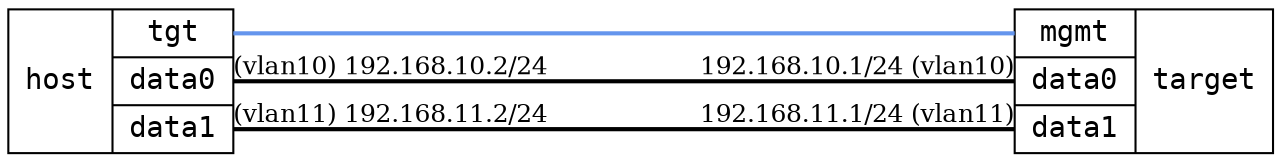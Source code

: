 graph "1x3" {
	layout="neato";
	overlap="false";
	esep="+150";

        node [shape=record, fontname="monospace"];
	edge [color="cornflowerblue", penwidth="2"];

	host [
	    label="host | { <tgt> tgt | <data0> data0 | <data1>  data1 }",
	    pos="0,12!",
	    kind="controller",
	];

        target [
	    label="{ <mgmt> mgmt | <data0> data0 | <data1> data1 } | target",
	    pos="15,12!",

	    kind="infix",
	];

	host:tgt -- target:mgmt [kind=mgmt]
	host:data0 -- target:data0 [color=black, fontcolor=black, fontsize=12, taillabel="(vlan10) 192.168.10.2/24", headlabel="192.168.10.1/24 (vlan10)"]
	host:data1 -- target:data1 [color=black, fontcolor=black, fontsize=12, taillabel="(vlan11) 192.168.11.2/24", headlabel="192.168.11.1/24 (vlan11)"]
}
